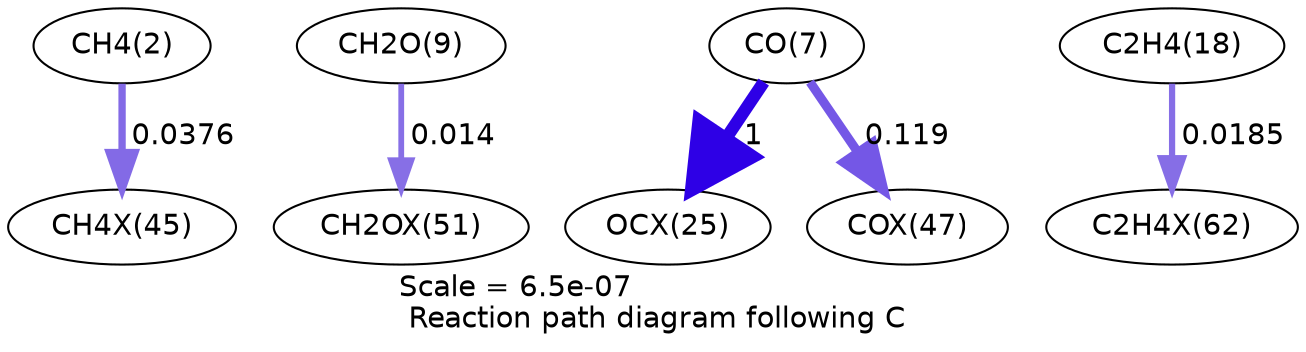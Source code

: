 digraph reaction_paths {
center=1;
s4 -> s56[fontname="Helvetica", penwidth=3.52, arrowsize=1.76, color="0.7, 0.538, 0.9"
, label=" 0.0376"];
s11 -> s61[fontname="Helvetica", penwidth=2.78, arrowsize=1.39, color="0.7, 0.514, 0.9"
, label=" 0.014"];
s9 -> s52[fontname="Helvetica", penwidth=6, arrowsize=3, color="0.7, 1.5, 0.9"
, label=" 1"];
s9 -> s58[fontname="Helvetica", penwidth=4.39, arrowsize=2.2, color="0.7, 0.619, 0.9"
, label=" 0.119"];
s20 -> s68[fontname="Helvetica", penwidth=2.99, arrowsize=1.49, color="0.7, 0.519, 0.9"
, label=" 0.0185"];
s4 [ fontname="Helvetica", label="CH4(2)"];
s9 [ fontname="Helvetica", label="CO(7)"];
s11 [ fontname="Helvetica", label="CH2O(9)"];
s20 [ fontname="Helvetica", label="C2H4(18)"];
s52 [ fontname="Helvetica", label="OCX(25)"];
s56 [ fontname="Helvetica", label="CH4X(45)"];
s58 [ fontname="Helvetica", label="COX(47)"];
s61 [ fontname="Helvetica", label="CH2OX(51)"];
s68 [ fontname="Helvetica", label="C2H4X(62)"];
 label = "Scale = 6.5e-07\l Reaction path diagram following C";
 fontname = "Helvetica";
}

